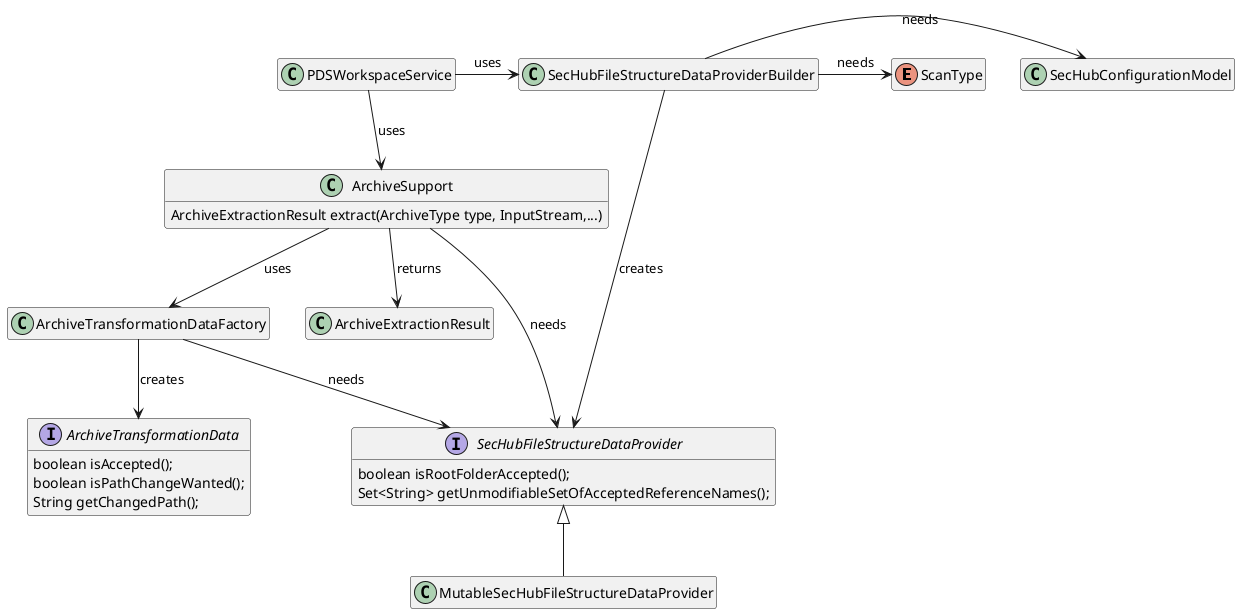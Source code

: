 ' SPDX-License-Identifier: MIT
@startuml 
hide empty fields
hide empty members

enum ScanType
class SecHubConfigurationModel
class SecHubFileStructureDataProviderBuilder
interface SecHubFileStructureDataProvider {
    boolean isRootFolderAccepted();
    Set<String> getUnmodifiableSetOfAcceptedReferenceNames();
}
class MutableSecHubFileStructureDataProvider extends SecHubFileStructureDataProvider
interface ArchiveTransformationData{
  boolean isAccepted();
  boolean isPathChangeWanted();
  String getChangedPath();
}

class ArchiveTransformationDataFactory 
class ArchiveSupport {
    ArchiveExtractionResult extract(ArchiveType type, InputStream,...)
}
class ArchiveExtractionResult
class PDSWorkspaceService
 
SecHubFileStructureDataProviderBuilder -> SecHubConfigurationModel : needs
SecHubFileStructureDataProviderBuilder -> ScanType : needs

SecHubFileStructureDataProviderBuilder --> SecHubFileStructureDataProvider : creates


ArchiveTransformationDataFactory --> SecHubFileStructureDataProvider : needs
ArchiveTransformationDataFactory --> ArchiveTransformationData : creates

ArchiveSupport --> ArchiveExtractionResult : returns
ArchiveSupport --> ArchiveTransformationDataFactory : uses
ArchiveSupport --> SecHubFileStructureDataProvider : needs

PDSWorkspaceService --> ArchiveSupport : uses
PDSWorkspaceService -> SecHubFileStructureDataProviderBuilder: uses
@enduml 